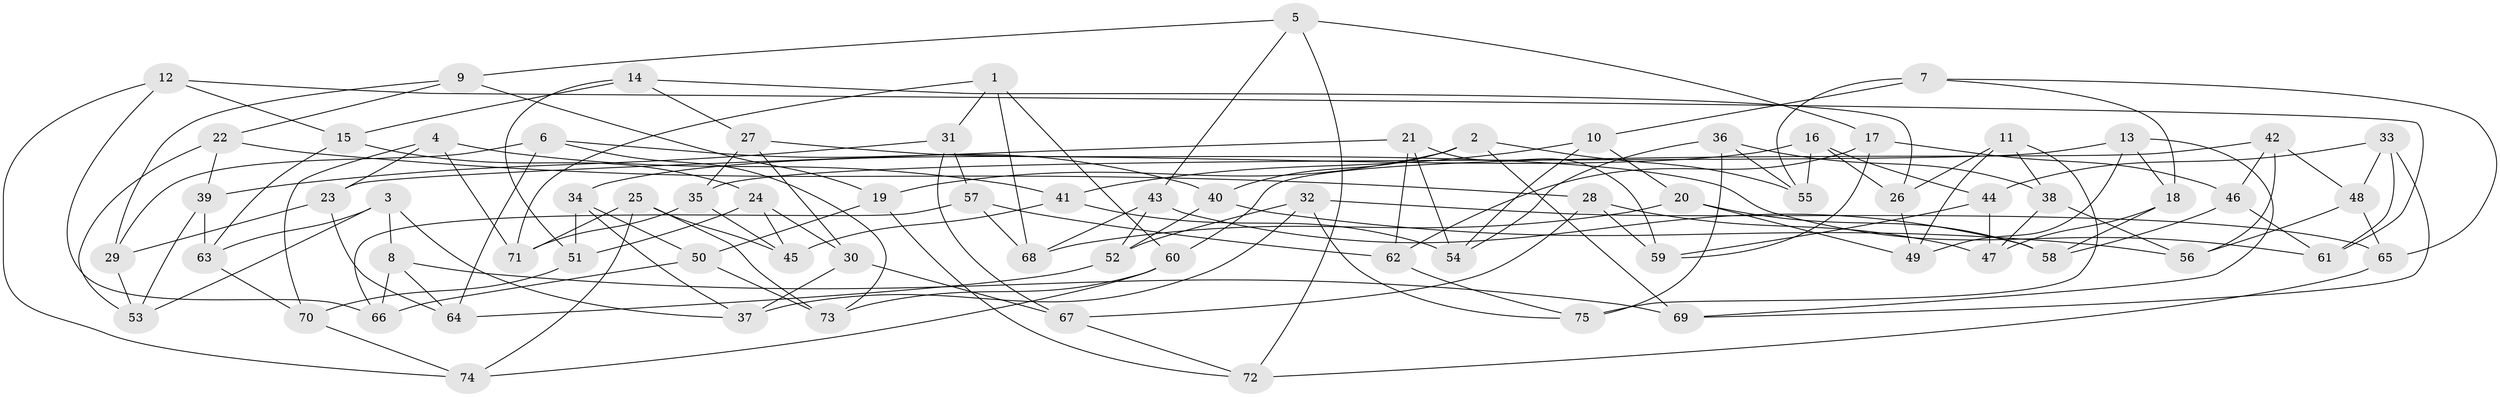 // coarse degree distribution, {6: 0.6136363636363636, 4: 0.29545454545454547, 5: 0.09090909090909091}
// Generated by graph-tools (version 1.1) at 2025/52/02/27/25 19:52:34]
// undirected, 75 vertices, 150 edges
graph export_dot {
graph [start="1"]
  node [color=gray90,style=filled];
  1;
  2;
  3;
  4;
  5;
  6;
  7;
  8;
  9;
  10;
  11;
  12;
  13;
  14;
  15;
  16;
  17;
  18;
  19;
  20;
  21;
  22;
  23;
  24;
  25;
  26;
  27;
  28;
  29;
  30;
  31;
  32;
  33;
  34;
  35;
  36;
  37;
  38;
  39;
  40;
  41;
  42;
  43;
  44;
  45;
  46;
  47;
  48;
  49;
  50;
  51;
  52;
  53;
  54;
  55;
  56;
  57;
  58;
  59;
  60;
  61;
  62;
  63;
  64;
  65;
  66;
  67;
  68;
  69;
  70;
  71;
  72;
  73;
  74;
  75;
  1 -- 60;
  1 -- 68;
  1 -- 31;
  1 -- 71;
  2 -- 19;
  2 -- 40;
  2 -- 69;
  2 -- 55;
  3 -- 53;
  3 -- 8;
  3 -- 37;
  3 -- 63;
  4 -- 70;
  4 -- 23;
  4 -- 41;
  4 -- 71;
  5 -- 9;
  5 -- 17;
  5 -- 72;
  5 -- 43;
  6 -- 73;
  6 -- 64;
  6 -- 40;
  6 -- 29;
  7 -- 18;
  7 -- 55;
  7 -- 10;
  7 -- 65;
  8 -- 66;
  8 -- 64;
  8 -- 69;
  9 -- 29;
  9 -- 22;
  9 -- 19;
  10 -- 20;
  10 -- 41;
  10 -- 54;
  11 -- 49;
  11 -- 75;
  11 -- 26;
  11 -- 38;
  12 -- 15;
  12 -- 61;
  12 -- 66;
  12 -- 74;
  13 -- 69;
  13 -- 49;
  13 -- 18;
  13 -- 35;
  14 -- 15;
  14 -- 26;
  14 -- 27;
  14 -- 51;
  15 -- 63;
  15 -- 24;
  16 -- 44;
  16 -- 34;
  16 -- 26;
  16 -- 55;
  17 -- 46;
  17 -- 59;
  17 -- 62;
  18 -- 58;
  18 -- 47;
  19 -- 50;
  19 -- 72;
  20 -- 58;
  20 -- 49;
  20 -- 68;
  21 -- 23;
  21 -- 54;
  21 -- 59;
  21 -- 62;
  22 -- 28;
  22 -- 39;
  22 -- 53;
  23 -- 64;
  23 -- 29;
  24 -- 45;
  24 -- 30;
  24 -- 51;
  25 -- 71;
  25 -- 73;
  25 -- 74;
  25 -- 45;
  26 -- 49;
  27 -- 61;
  27 -- 30;
  27 -- 35;
  28 -- 59;
  28 -- 67;
  28 -- 47;
  29 -- 53;
  30 -- 67;
  30 -- 37;
  31 -- 67;
  31 -- 39;
  31 -- 57;
  32 -- 65;
  32 -- 75;
  32 -- 37;
  32 -- 52;
  33 -- 44;
  33 -- 48;
  33 -- 61;
  33 -- 69;
  34 -- 51;
  34 -- 37;
  34 -- 50;
  35 -- 71;
  35 -- 45;
  36 -- 38;
  36 -- 55;
  36 -- 54;
  36 -- 75;
  38 -- 56;
  38 -- 47;
  39 -- 53;
  39 -- 63;
  40 -- 52;
  40 -- 56;
  41 -- 45;
  41 -- 54;
  42 -- 48;
  42 -- 56;
  42 -- 60;
  42 -- 46;
  43 -- 58;
  43 -- 68;
  43 -- 52;
  44 -- 47;
  44 -- 59;
  46 -- 61;
  46 -- 58;
  48 -- 56;
  48 -- 65;
  50 -- 73;
  50 -- 66;
  51 -- 70;
  52 -- 64;
  57 -- 66;
  57 -- 62;
  57 -- 68;
  60 -- 73;
  60 -- 74;
  62 -- 75;
  63 -- 70;
  65 -- 72;
  67 -- 72;
  70 -- 74;
}
